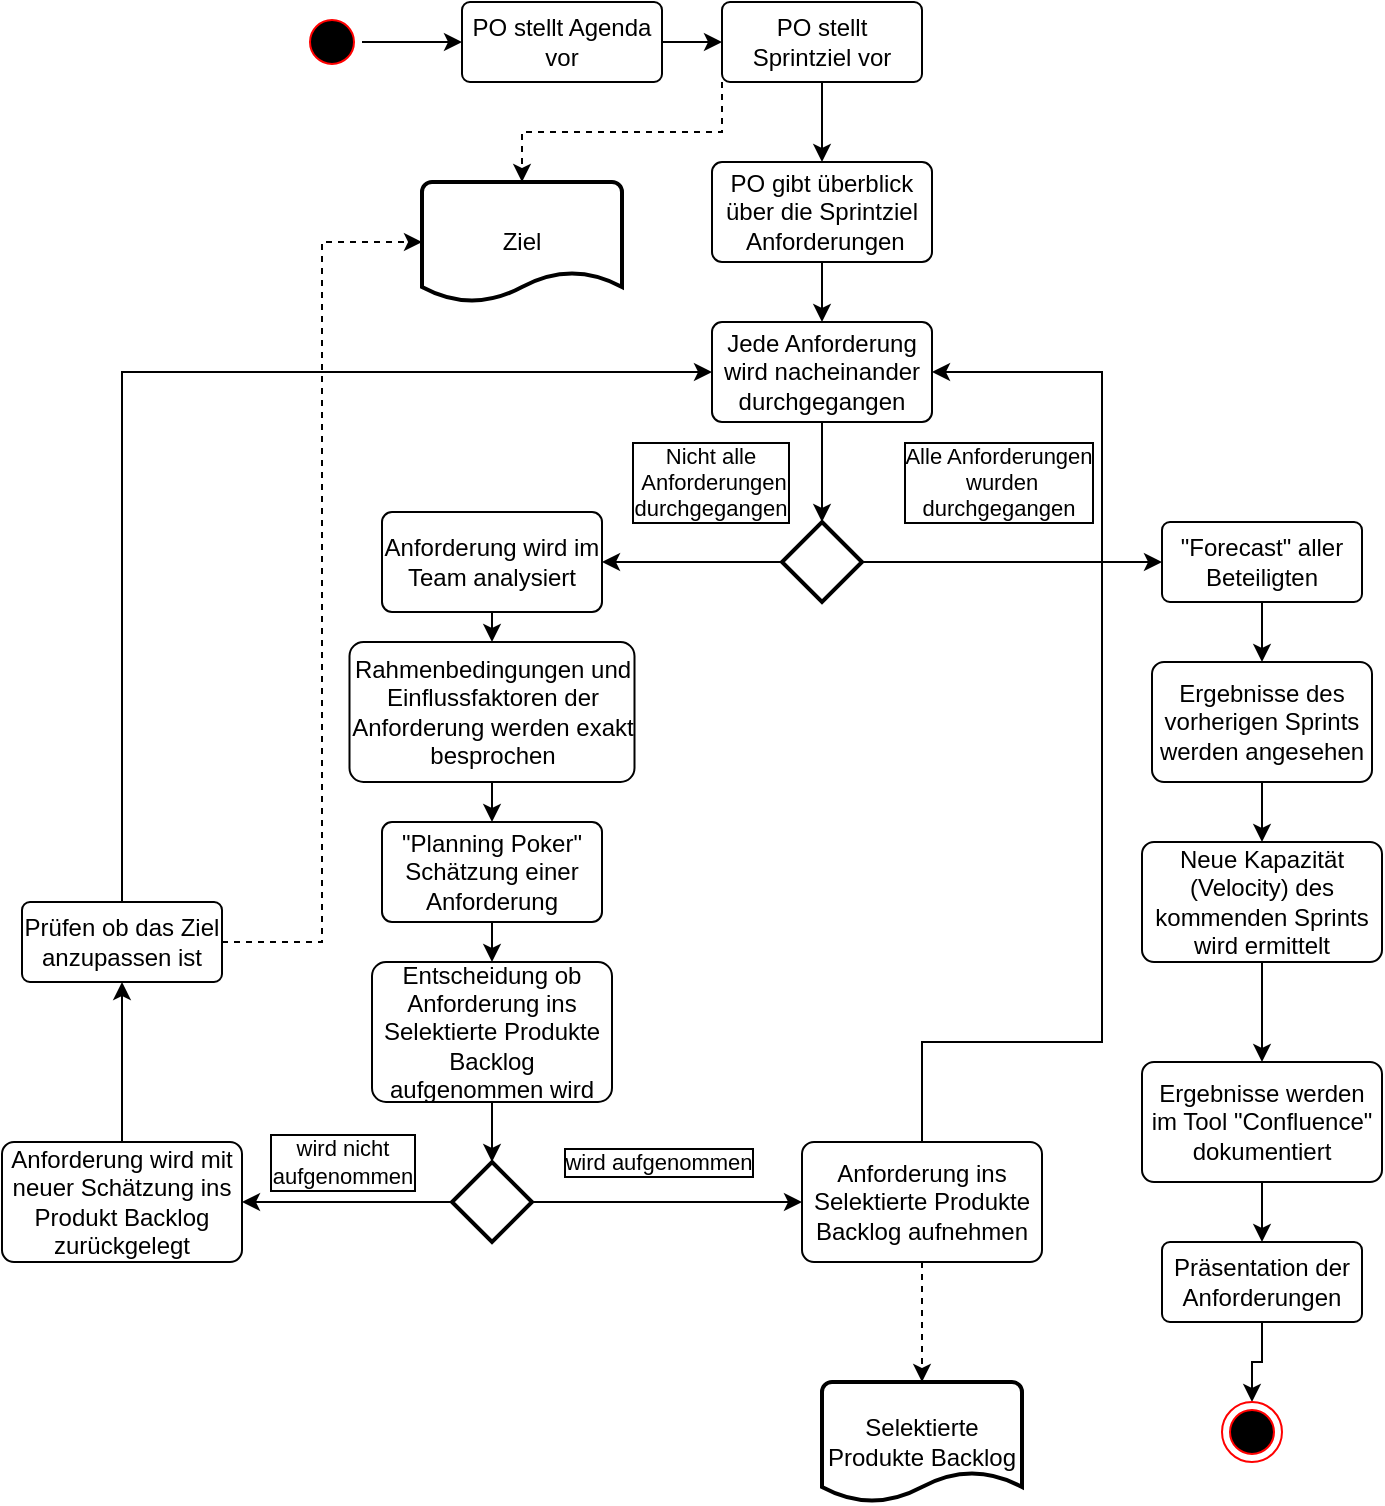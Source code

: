 <mxfile version="20.5.1" type="github">
  <diagram id="fr8RuPPIrNXzzEzKtIRU" name="Seite-1">
    <mxGraphModel dx="2075" dy="648" grid="1" gridSize="10" guides="0" tooltips="1" connect="1" arrows="1" fold="1" page="1" pageScale="1" pageWidth="827" pageHeight="1169" math="0" shadow="0">
      <root>
        <mxCell id="0" />
        <mxCell id="1" parent="0" />
        <mxCell id="8A0xAoIYai8UNWLOcCex-11" style="edgeStyle=orthogonalEdgeStyle;rounded=0;orthogonalLoop=1;jettySize=auto;html=1;exitX=1;exitY=0.5;exitDx=0;exitDy=0;entryX=0;entryY=0.5;entryDx=0;entryDy=0;strokeColor=#000000;" edge="1" parent="1" source="8A0xAoIYai8UNWLOcCex-1" target="8A0xAoIYai8UNWLOcCex-3">
          <mxGeometry relative="1" as="geometry" />
        </mxCell>
        <mxCell id="8A0xAoIYai8UNWLOcCex-1" value="" style="ellipse;html=1;shape=startState;fillColor=#000000;strokeColor=#ff0000;" vertex="1" parent="1">
          <mxGeometry x="80" y="45" width="30" height="30" as="geometry" />
        </mxCell>
        <mxCell id="8A0xAoIYai8UNWLOcCex-12" style="edgeStyle=orthogonalEdgeStyle;rounded=0;orthogonalLoop=1;jettySize=auto;html=1;exitX=1;exitY=0.5;exitDx=0;exitDy=0;entryX=0;entryY=0.5;entryDx=0;entryDy=0;strokeColor=#000000;" edge="1" parent="1" source="8A0xAoIYai8UNWLOcCex-3" target="8A0xAoIYai8UNWLOcCex-5">
          <mxGeometry relative="1" as="geometry" />
        </mxCell>
        <mxCell id="8A0xAoIYai8UNWLOcCex-3" value="PO stellt Agenda vor" style="rounded=1;arcSize=10;whiteSpace=wrap;html=1;align=center;" vertex="1" parent="1">
          <mxGeometry x="160" y="40" width="100" height="40" as="geometry" />
        </mxCell>
        <mxCell id="8A0xAoIYai8UNWLOcCex-16" style="edgeStyle=orthogonalEdgeStyle;rounded=0;orthogonalLoop=1;jettySize=auto;html=1;exitX=0.5;exitY=1;exitDx=0;exitDy=0;entryX=0.5;entryY=0;entryDx=0;entryDy=0;strokeColor=#000000;" edge="1" parent="1" source="8A0xAoIYai8UNWLOcCex-5" target="8A0xAoIYai8UNWLOcCex-13">
          <mxGeometry relative="1" as="geometry" />
        </mxCell>
        <mxCell id="8A0xAoIYai8UNWLOcCex-63" style="edgeStyle=orthogonalEdgeStyle;rounded=0;orthogonalLoop=1;jettySize=auto;html=1;exitX=0;exitY=1;exitDx=0;exitDy=0;entryX=0.5;entryY=0;entryDx=0;entryDy=0;entryPerimeter=0;labelBackgroundColor=none;labelBorderColor=default;strokeColor=#000000;dashed=1;" edge="1" parent="1" source="8A0xAoIYai8UNWLOcCex-5" target="8A0xAoIYai8UNWLOcCex-50">
          <mxGeometry relative="1" as="geometry" />
        </mxCell>
        <mxCell id="8A0xAoIYai8UNWLOcCex-5" value="PO stellt Sprintziel vor" style="rounded=1;arcSize=10;whiteSpace=wrap;html=1;align=center;" vertex="1" parent="1">
          <mxGeometry x="290" y="40" width="100" height="40" as="geometry" />
        </mxCell>
        <mxCell id="8A0xAoIYai8UNWLOcCex-18" style="edgeStyle=orthogonalEdgeStyle;rounded=0;orthogonalLoop=1;jettySize=auto;html=1;exitX=0.5;exitY=1;exitDx=0;exitDy=0;entryX=0.5;entryY=0;entryDx=0;entryDy=0;strokeColor=#000000;" edge="1" parent="1" source="8A0xAoIYai8UNWLOcCex-13" target="8A0xAoIYai8UNWLOcCex-17">
          <mxGeometry relative="1" as="geometry" />
        </mxCell>
        <mxCell id="8A0xAoIYai8UNWLOcCex-13" value="PO gibt überblick über die Sprintziel&lt;br&gt;&amp;nbsp;Anforderungen" style="rounded=1;arcSize=10;whiteSpace=wrap;html=1;align=center;" vertex="1" parent="1">
          <mxGeometry x="285" y="120" width="110" height="50" as="geometry" />
        </mxCell>
        <mxCell id="8A0xAoIYai8UNWLOcCex-30" style="edgeStyle=orthogonalEdgeStyle;rounded=0;orthogonalLoop=1;jettySize=auto;html=1;exitX=0.5;exitY=1;exitDx=0;exitDy=0;entryX=0.5;entryY=0;entryDx=0;entryDy=0;entryPerimeter=0;labelBackgroundColor=none;labelBorderColor=default;strokeColor=#000000;" edge="1" parent="1" source="8A0xAoIYai8UNWLOcCex-17" target="8A0xAoIYai8UNWLOcCex-29">
          <mxGeometry relative="1" as="geometry" />
        </mxCell>
        <mxCell id="8A0xAoIYai8UNWLOcCex-17" value="Jede Anforderung wird nacheinander durchgegangen&lt;br&gt;" style="rounded=1;arcSize=10;whiteSpace=wrap;html=1;align=center;" vertex="1" parent="1">
          <mxGeometry x="285" y="200" width="110" height="50" as="geometry" />
        </mxCell>
        <mxCell id="8A0xAoIYai8UNWLOcCex-22" style="edgeStyle=orthogonalEdgeStyle;rounded=0;orthogonalLoop=1;jettySize=auto;html=1;exitX=0.5;exitY=1;exitDx=0;exitDy=0;entryX=0.5;entryY=0;entryDx=0;entryDy=0;strokeColor=#000000;" edge="1" parent="1" source="8A0xAoIYai8UNWLOcCex-19" target="8A0xAoIYai8UNWLOcCex-21">
          <mxGeometry relative="1" as="geometry" />
        </mxCell>
        <mxCell id="8A0xAoIYai8UNWLOcCex-19" value="Anforderung wird im Team analysiert" style="rounded=1;arcSize=10;whiteSpace=wrap;html=1;align=center;" vertex="1" parent="1">
          <mxGeometry x="120" y="295" width="110" height="50" as="geometry" />
        </mxCell>
        <mxCell id="8A0xAoIYai8UNWLOcCex-24" style="edgeStyle=orthogonalEdgeStyle;rounded=0;orthogonalLoop=1;jettySize=auto;html=1;exitX=0.5;exitY=1;exitDx=0;exitDy=0;entryX=0.5;entryY=0;entryDx=0;entryDy=0;strokeColor=#000000;" edge="1" parent="1" source="8A0xAoIYai8UNWLOcCex-21" target="8A0xAoIYai8UNWLOcCex-23">
          <mxGeometry relative="1" as="geometry" />
        </mxCell>
        <mxCell id="8A0xAoIYai8UNWLOcCex-21" value="Rahmenbedingungen und Einflussfaktoren der Anforderung werden exakt besprochen" style="rounded=1;arcSize=10;whiteSpace=wrap;html=1;align=center;" vertex="1" parent="1">
          <mxGeometry x="103.75" y="360" width="142.5" height="70" as="geometry" />
        </mxCell>
        <mxCell id="8A0xAoIYai8UNWLOcCex-37" style="edgeStyle=orthogonalEdgeStyle;rounded=0;orthogonalLoop=1;jettySize=auto;html=1;exitX=0.5;exitY=1;exitDx=0;exitDy=0;entryX=0.5;entryY=0;entryDx=0;entryDy=0;labelBackgroundColor=none;labelBorderColor=default;strokeColor=#000000;" edge="1" parent="1" source="8A0xAoIYai8UNWLOcCex-23" target="8A0xAoIYai8UNWLOcCex-36">
          <mxGeometry relative="1" as="geometry" />
        </mxCell>
        <mxCell id="8A0xAoIYai8UNWLOcCex-23" value="&quot;Planning Poker&quot; Schätzung einer Anforderung" style="rounded=1;arcSize=10;whiteSpace=wrap;html=1;align=center;" vertex="1" parent="1">
          <mxGeometry x="120" y="450" width="110" height="50" as="geometry" />
        </mxCell>
        <mxCell id="8A0xAoIYai8UNWLOcCex-28" value="wird aufgenommen" style="edgeStyle=orthogonalEdgeStyle;rounded=0;orthogonalLoop=1;jettySize=auto;html=1;exitX=1;exitY=0.5;exitDx=0;exitDy=0;exitPerimeter=0;entryX=0;entryY=0.5;entryDx=0;entryDy=0;strokeColor=#000000;labelBackgroundColor=none;labelBorderColor=default;" edge="1" parent="1" source="8A0xAoIYai8UNWLOcCex-25" target="8A0xAoIYai8UNWLOcCex-27">
          <mxGeometry x="-0.067" y="20" relative="1" as="geometry">
            <mxPoint x="390" y="670" as="targetPoint" />
            <mxPoint as="offset" />
          </mxGeometry>
        </mxCell>
        <mxCell id="8A0xAoIYai8UNWLOcCex-39" value="wird nicht&lt;br&gt;aufgenommen" style="edgeStyle=orthogonalEdgeStyle;rounded=0;orthogonalLoop=1;jettySize=auto;html=1;exitX=0;exitY=0.5;exitDx=0;exitDy=0;exitPerimeter=0;entryX=1;entryY=0.5;entryDx=0;entryDy=0;labelBackgroundColor=none;labelBorderColor=default;strokeColor=#000000;" edge="1" parent="1" source="8A0xAoIYai8UNWLOcCex-25" target="8A0xAoIYai8UNWLOcCex-34">
          <mxGeometry x="0.048" y="-20" relative="1" as="geometry">
            <mxPoint as="offset" />
          </mxGeometry>
        </mxCell>
        <mxCell id="8A0xAoIYai8UNWLOcCex-25" value="" style="strokeWidth=2;html=1;shape=mxgraph.flowchart.decision;whiteSpace=wrap;" vertex="1" parent="1">
          <mxGeometry x="155" y="620" width="40" height="40" as="geometry" />
        </mxCell>
        <mxCell id="8A0xAoIYai8UNWLOcCex-44" style="edgeStyle=orthogonalEdgeStyle;rounded=0;orthogonalLoop=1;jettySize=auto;html=1;exitX=0.5;exitY=0;exitDx=0;exitDy=0;entryX=1;entryY=0.5;entryDx=0;entryDy=0;labelBackgroundColor=none;labelBorderColor=default;strokeColor=#000000;" edge="1" parent="1" source="8A0xAoIYai8UNWLOcCex-27" target="8A0xAoIYai8UNWLOcCex-17">
          <mxGeometry relative="1" as="geometry">
            <Array as="points">
              <mxPoint x="390" y="560" />
              <mxPoint x="480" y="560" />
              <mxPoint x="480" y="225" />
            </Array>
          </mxGeometry>
        </mxCell>
        <mxCell id="8A0xAoIYai8UNWLOcCex-49" style="edgeStyle=orthogonalEdgeStyle;rounded=0;orthogonalLoop=1;jettySize=auto;html=1;exitX=0.5;exitY=1;exitDx=0;exitDy=0;entryX=0.5;entryY=0;entryDx=0;entryDy=0;entryPerimeter=0;labelBackgroundColor=none;labelBorderColor=default;strokeColor=#000000;dashed=1;" edge="1" parent="1" source="8A0xAoIYai8UNWLOcCex-27" target="8A0xAoIYai8UNWLOcCex-48">
          <mxGeometry relative="1" as="geometry" />
        </mxCell>
        <mxCell id="8A0xAoIYai8UNWLOcCex-27" value="Anforderung ins Selektierte Produkte Backlog aufnehmen" style="rounded=1;arcSize=10;whiteSpace=wrap;html=1;align=center;" vertex="1" parent="1">
          <mxGeometry x="330" y="610" width="120" height="60" as="geometry" />
        </mxCell>
        <mxCell id="8A0xAoIYai8UNWLOcCex-33" value="Nicht alle&lt;br&gt;&amp;nbsp;Anforderungen &lt;br&gt;durchgegangen" style="edgeStyle=orthogonalEdgeStyle;rounded=0;orthogonalLoop=1;jettySize=auto;html=1;exitX=0;exitY=0.5;exitDx=0;exitDy=0;exitPerimeter=0;entryX=1;entryY=0.5;entryDx=0;entryDy=0;labelBackgroundColor=none;labelBorderColor=default;strokeColor=#000000;" edge="1" parent="1" source="8A0xAoIYai8UNWLOcCex-29" target="8A0xAoIYai8UNWLOcCex-19">
          <mxGeometry x="-0.201" y="-40" relative="1" as="geometry">
            <Array as="points">
              <mxPoint x="230" y="320" />
            </Array>
            <mxPoint as="offset" />
          </mxGeometry>
        </mxCell>
        <mxCell id="8A0xAoIYai8UNWLOcCex-41" value="Alle Anforderungen&lt;br&gt;&amp;nbsp;wurden &lt;br&gt;durchgegangen" style="edgeStyle=orthogonalEdgeStyle;rounded=0;orthogonalLoop=1;jettySize=auto;html=1;exitX=1;exitY=0.5;exitDx=0;exitDy=0;exitPerimeter=0;entryX=0;entryY=0.5;entryDx=0;entryDy=0;labelBackgroundColor=none;labelBorderColor=default;strokeColor=#000000;" edge="1" parent="1" source="8A0xAoIYai8UNWLOcCex-29" target="8A0xAoIYai8UNWLOcCex-40">
          <mxGeometry x="-0.091" y="40" relative="1" as="geometry">
            <mxPoint as="offset" />
          </mxGeometry>
        </mxCell>
        <mxCell id="8A0xAoIYai8UNWLOcCex-29" value="" style="strokeWidth=2;html=1;shape=mxgraph.flowchart.decision;whiteSpace=wrap;" vertex="1" parent="1">
          <mxGeometry x="320" y="300" width="40" height="40" as="geometry" />
        </mxCell>
        <mxCell id="8A0xAoIYai8UNWLOcCex-61" style="edgeStyle=orthogonalEdgeStyle;rounded=0;orthogonalLoop=1;jettySize=auto;html=1;exitX=0.5;exitY=0;exitDx=0;exitDy=0;entryX=0.5;entryY=1;entryDx=0;entryDy=0;labelBackgroundColor=none;labelBorderColor=default;strokeColor=#000000;" edge="1" parent="1" source="8A0xAoIYai8UNWLOcCex-34" target="8A0xAoIYai8UNWLOcCex-60">
          <mxGeometry relative="1" as="geometry" />
        </mxCell>
        <mxCell id="8A0xAoIYai8UNWLOcCex-34" value="Anforderung wird mit neuer Schätzung ins Produkt Backlog zurückgelegt" style="rounded=1;arcSize=10;whiteSpace=wrap;html=1;align=center;" vertex="1" parent="1">
          <mxGeometry x="-70" y="610" width="120" height="60" as="geometry" />
        </mxCell>
        <mxCell id="8A0xAoIYai8UNWLOcCex-38" style="edgeStyle=orthogonalEdgeStyle;rounded=0;orthogonalLoop=1;jettySize=auto;html=1;exitX=0.5;exitY=1;exitDx=0;exitDy=0;entryX=0.5;entryY=0;entryDx=0;entryDy=0;entryPerimeter=0;labelBackgroundColor=none;labelBorderColor=default;strokeColor=#000000;" edge="1" parent="1" source="8A0xAoIYai8UNWLOcCex-36" target="8A0xAoIYai8UNWLOcCex-25">
          <mxGeometry relative="1" as="geometry" />
        </mxCell>
        <mxCell id="8A0xAoIYai8UNWLOcCex-36" value="Entscheidung ob Anforderung ins Selektierte Produkte Backlog aufgenommen wird" style="rounded=1;arcSize=10;whiteSpace=wrap;html=1;align=center;" vertex="1" parent="1">
          <mxGeometry x="115" y="520" width="120" height="70" as="geometry" />
        </mxCell>
        <mxCell id="8A0xAoIYai8UNWLOcCex-57" style="edgeStyle=orthogonalEdgeStyle;rounded=0;orthogonalLoop=1;jettySize=auto;html=1;exitX=0.5;exitY=1;exitDx=0;exitDy=0;entryX=0.5;entryY=0;entryDx=0;entryDy=0;labelBackgroundColor=none;labelBorderColor=default;strokeColor=#000000;" edge="1" parent="1" source="8A0xAoIYai8UNWLOcCex-40" target="8A0xAoIYai8UNWLOcCex-56">
          <mxGeometry relative="1" as="geometry" />
        </mxCell>
        <mxCell id="8A0xAoIYai8UNWLOcCex-40" value="&quot;Forecast&quot; aller Beteiligten" style="rounded=1;arcSize=10;whiteSpace=wrap;html=1;align=center;" vertex="1" parent="1">
          <mxGeometry x="510" y="300" width="100" height="40" as="geometry" />
        </mxCell>
        <mxCell id="8A0xAoIYai8UNWLOcCex-48" value="Selektierte Produkte Backlog" style="strokeWidth=2;html=1;shape=mxgraph.flowchart.document2;whiteSpace=wrap;size=0.25;" vertex="1" parent="1">
          <mxGeometry x="340" y="730" width="100" height="60" as="geometry" />
        </mxCell>
        <mxCell id="8A0xAoIYai8UNWLOcCex-50" value="Ziel" style="strokeWidth=2;html=1;shape=mxgraph.flowchart.document2;whiteSpace=wrap;size=0.25;" vertex="1" parent="1">
          <mxGeometry x="140" y="130" width="100" height="60" as="geometry" />
        </mxCell>
        <mxCell id="8A0xAoIYai8UNWLOcCex-59" style="edgeStyle=orthogonalEdgeStyle;rounded=0;orthogonalLoop=1;jettySize=auto;html=1;exitX=0.5;exitY=1;exitDx=0;exitDy=0;entryX=0.5;entryY=0;entryDx=0;entryDy=0;labelBackgroundColor=none;labelBorderColor=default;strokeColor=#000000;" edge="1" parent="1" source="8A0xAoIYai8UNWLOcCex-56" target="8A0xAoIYai8UNWLOcCex-58">
          <mxGeometry relative="1" as="geometry" />
        </mxCell>
        <mxCell id="8A0xAoIYai8UNWLOcCex-56" value="Ergebnisse des vorherigen Sprints werden angesehen" style="rounded=1;arcSize=10;whiteSpace=wrap;html=1;align=center;" vertex="1" parent="1">
          <mxGeometry x="505" y="370" width="110" height="60" as="geometry" />
        </mxCell>
        <mxCell id="8A0xAoIYai8UNWLOcCex-66" style="edgeStyle=orthogonalEdgeStyle;rounded=0;orthogonalLoop=1;jettySize=auto;html=1;exitX=0.5;exitY=1;exitDx=0;exitDy=0;entryX=0.5;entryY=0;entryDx=0;entryDy=0;labelBackgroundColor=none;labelBorderColor=default;strokeColor=#000000;" edge="1" parent="1" source="8A0xAoIYai8UNWLOcCex-58" target="8A0xAoIYai8UNWLOcCex-65">
          <mxGeometry relative="1" as="geometry" />
        </mxCell>
        <mxCell id="8A0xAoIYai8UNWLOcCex-58" value="Neue Kapazität (Velocity) des kommenden Sprints wird ermittelt" style="rounded=1;arcSize=10;whiteSpace=wrap;html=1;align=center;" vertex="1" parent="1">
          <mxGeometry x="500" y="460" width="120" height="60" as="geometry" />
        </mxCell>
        <mxCell id="8A0xAoIYai8UNWLOcCex-62" style="edgeStyle=orthogonalEdgeStyle;rounded=0;orthogonalLoop=1;jettySize=auto;html=1;exitX=0.5;exitY=0;exitDx=0;exitDy=0;entryX=0;entryY=0.5;entryDx=0;entryDy=0;labelBackgroundColor=none;labelBorderColor=default;strokeColor=#000000;" edge="1" parent="1" source="8A0xAoIYai8UNWLOcCex-60" target="8A0xAoIYai8UNWLOcCex-17">
          <mxGeometry relative="1" as="geometry" />
        </mxCell>
        <mxCell id="8A0xAoIYai8UNWLOcCex-64" style="edgeStyle=orthogonalEdgeStyle;rounded=0;orthogonalLoop=1;jettySize=auto;html=1;exitX=1;exitY=0.5;exitDx=0;exitDy=0;entryX=0;entryY=0.5;entryDx=0;entryDy=0;entryPerimeter=0;dashed=1;labelBackgroundColor=none;labelBorderColor=default;strokeColor=#000000;" edge="1" parent="1" source="8A0xAoIYai8UNWLOcCex-60" target="8A0xAoIYai8UNWLOcCex-50">
          <mxGeometry relative="1" as="geometry" />
        </mxCell>
        <mxCell id="8A0xAoIYai8UNWLOcCex-60" value="Prüfen ob das Ziel anzupassen ist" style="rounded=1;arcSize=10;whiteSpace=wrap;html=1;align=center;" vertex="1" parent="1">
          <mxGeometry x="-60" y="490" width="100" height="40" as="geometry" />
        </mxCell>
        <mxCell id="8A0xAoIYai8UNWLOcCex-68" style="edgeStyle=orthogonalEdgeStyle;rounded=0;orthogonalLoop=1;jettySize=auto;html=1;exitX=0.5;exitY=1;exitDx=0;exitDy=0;labelBackgroundColor=none;labelBorderColor=default;strokeColor=#000000;" edge="1" parent="1" source="8A0xAoIYai8UNWLOcCex-65" target="8A0xAoIYai8UNWLOcCex-67">
          <mxGeometry relative="1" as="geometry" />
        </mxCell>
        <mxCell id="8A0xAoIYai8UNWLOcCex-65" value="Ergebnisse werden im Tool &quot;Confluence&quot; dokumentiert" style="rounded=1;arcSize=10;whiteSpace=wrap;html=1;align=center;" vertex="1" parent="1">
          <mxGeometry x="500" y="570" width="120" height="60" as="geometry" />
        </mxCell>
        <mxCell id="8A0xAoIYai8UNWLOcCex-70" style="edgeStyle=orthogonalEdgeStyle;rounded=0;orthogonalLoop=1;jettySize=auto;html=1;exitX=0.5;exitY=1;exitDx=0;exitDy=0;labelBackgroundColor=none;labelBorderColor=default;strokeColor=#000000;" edge="1" parent="1" source="8A0xAoIYai8UNWLOcCex-67" target="8A0xAoIYai8UNWLOcCex-69">
          <mxGeometry relative="1" as="geometry" />
        </mxCell>
        <mxCell id="8A0xAoIYai8UNWLOcCex-67" value="Präsentation der Anforderungen" style="rounded=1;arcSize=10;whiteSpace=wrap;html=1;align=center;" vertex="1" parent="1">
          <mxGeometry x="510" y="660" width="100" height="40" as="geometry" />
        </mxCell>
        <mxCell id="8A0xAoIYai8UNWLOcCex-69" value="" style="ellipse;html=1;shape=endState;fillColor=#000000;strokeColor=#ff0000;" vertex="1" parent="1">
          <mxGeometry x="540" y="740" width="30" height="30" as="geometry" />
        </mxCell>
      </root>
    </mxGraphModel>
  </diagram>
</mxfile>
